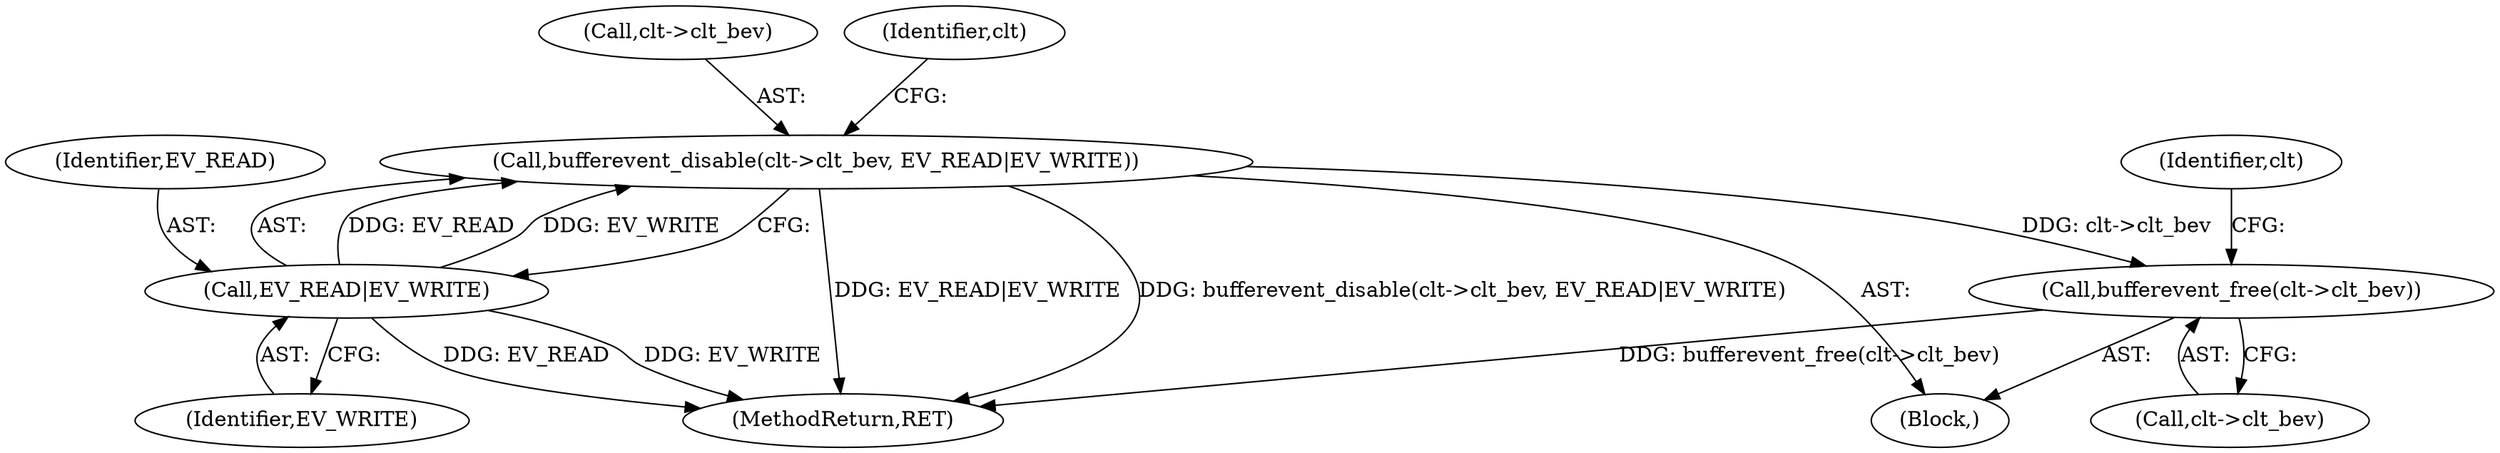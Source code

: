 digraph "0_src_142cfc82b932bc211218fbd7bdda8c7ce83f19df_1@pointer" {
"1000515" [label="(Call,bufferevent_disable(clt->clt_bev, EV_READ|EV_WRITE))"];
"1000519" [label="(Call,EV_READ|EV_WRITE)"];
"1000522" [label="(Call,bufferevent_free(clt->clt_bev))"];
"1000528" [label="(Identifier,clt)"];
"1000516" [label="(Call,clt->clt_bev)"];
"1000554" [label="(MethodReturn,RET)"];
"1000524" [label="(Identifier,clt)"];
"1000520" [label="(Identifier,EV_READ)"];
"1000515" [label="(Call,bufferevent_disable(clt->clt_bev, EV_READ|EV_WRITE))"];
"1000519" [label="(Call,EV_READ|EV_WRITE)"];
"1000523" [label="(Call,clt->clt_bev)"];
"1000521" [label="(Identifier,EV_WRITE)"];
"1000522" [label="(Call,bufferevent_free(clt->clt_bev))"];
"1000116" [label="(Block,)"];
"1000515" -> "1000116"  [label="AST: "];
"1000515" -> "1000519"  [label="CFG: "];
"1000516" -> "1000515"  [label="AST: "];
"1000519" -> "1000515"  [label="AST: "];
"1000524" -> "1000515"  [label="CFG: "];
"1000515" -> "1000554"  [label="DDG: EV_READ|EV_WRITE"];
"1000515" -> "1000554"  [label="DDG: bufferevent_disable(clt->clt_bev, EV_READ|EV_WRITE)"];
"1000519" -> "1000515"  [label="DDG: EV_READ"];
"1000519" -> "1000515"  [label="DDG: EV_WRITE"];
"1000515" -> "1000522"  [label="DDG: clt->clt_bev"];
"1000519" -> "1000521"  [label="CFG: "];
"1000520" -> "1000519"  [label="AST: "];
"1000521" -> "1000519"  [label="AST: "];
"1000519" -> "1000554"  [label="DDG: EV_READ"];
"1000519" -> "1000554"  [label="DDG: EV_WRITE"];
"1000522" -> "1000116"  [label="AST: "];
"1000522" -> "1000523"  [label="CFG: "];
"1000523" -> "1000522"  [label="AST: "];
"1000528" -> "1000522"  [label="CFG: "];
"1000522" -> "1000554"  [label="DDG: bufferevent_free(clt->clt_bev)"];
}
